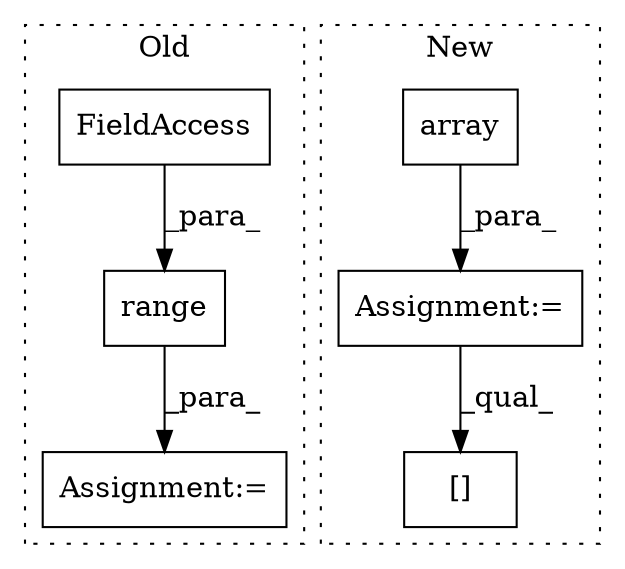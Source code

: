 digraph G {
subgraph cluster0 {
1 [label="range" a="32" s="499,518" l="6,1" shape="box"];
3 [label="Assignment:=" a="7" s="438,519" l="53,2" shape="box"];
5 [label="FieldAccess" a="22" s="505" l="13" shape="box"];
label = "Old";
style="dotted";
}
subgraph cluster1 {
2 [label="array" a="32" s="407,415" l="6,1" shape="box"];
4 [label="Assignment:=" a="7" s="394" l="1" shape="box"];
6 [label="[]" a="2" s="423,428" l="4,1" shape="box"];
label = "New";
style="dotted";
}
1 -> 3 [label="_para_"];
2 -> 4 [label="_para_"];
4 -> 6 [label="_qual_"];
5 -> 1 [label="_para_"];
}